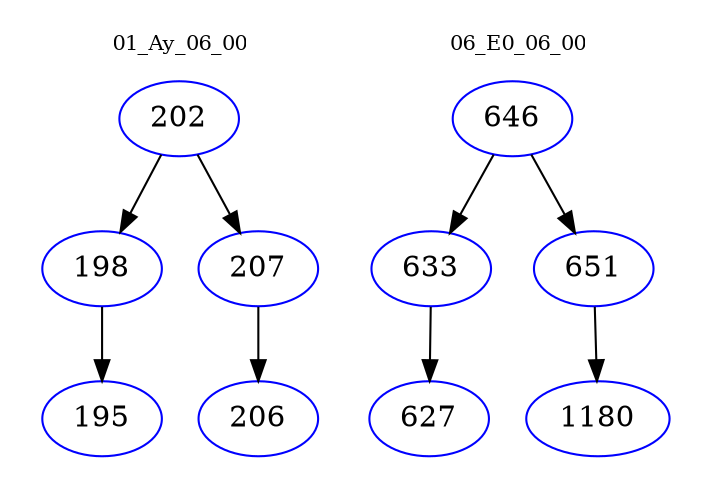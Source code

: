 digraph{
subgraph cluster_0 {
color = white
label = "01_Ay_06_00";
fontsize=10;
T0_202 [label="202", color="blue"]
T0_202 -> T0_198 [color="black"]
T0_198 [label="198", color="blue"]
T0_198 -> T0_195 [color="black"]
T0_195 [label="195", color="blue"]
T0_202 -> T0_207 [color="black"]
T0_207 [label="207", color="blue"]
T0_207 -> T0_206 [color="black"]
T0_206 [label="206", color="blue"]
}
subgraph cluster_1 {
color = white
label = "06_E0_06_00";
fontsize=10;
T1_646 [label="646", color="blue"]
T1_646 -> T1_633 [color="black"]
T1_633 [label="633", color="blue"]
T1_633 -> T1_627 [color="black"]
T1_627 [label="627", color="blue"]
T1_646 -> T1_651 [color="black"]
T1_651 [label="651", color="blue"]
T1_651 -> T1_1180 [color="black"]
T1_1180 [label="1180", color="blue"]
}
}
